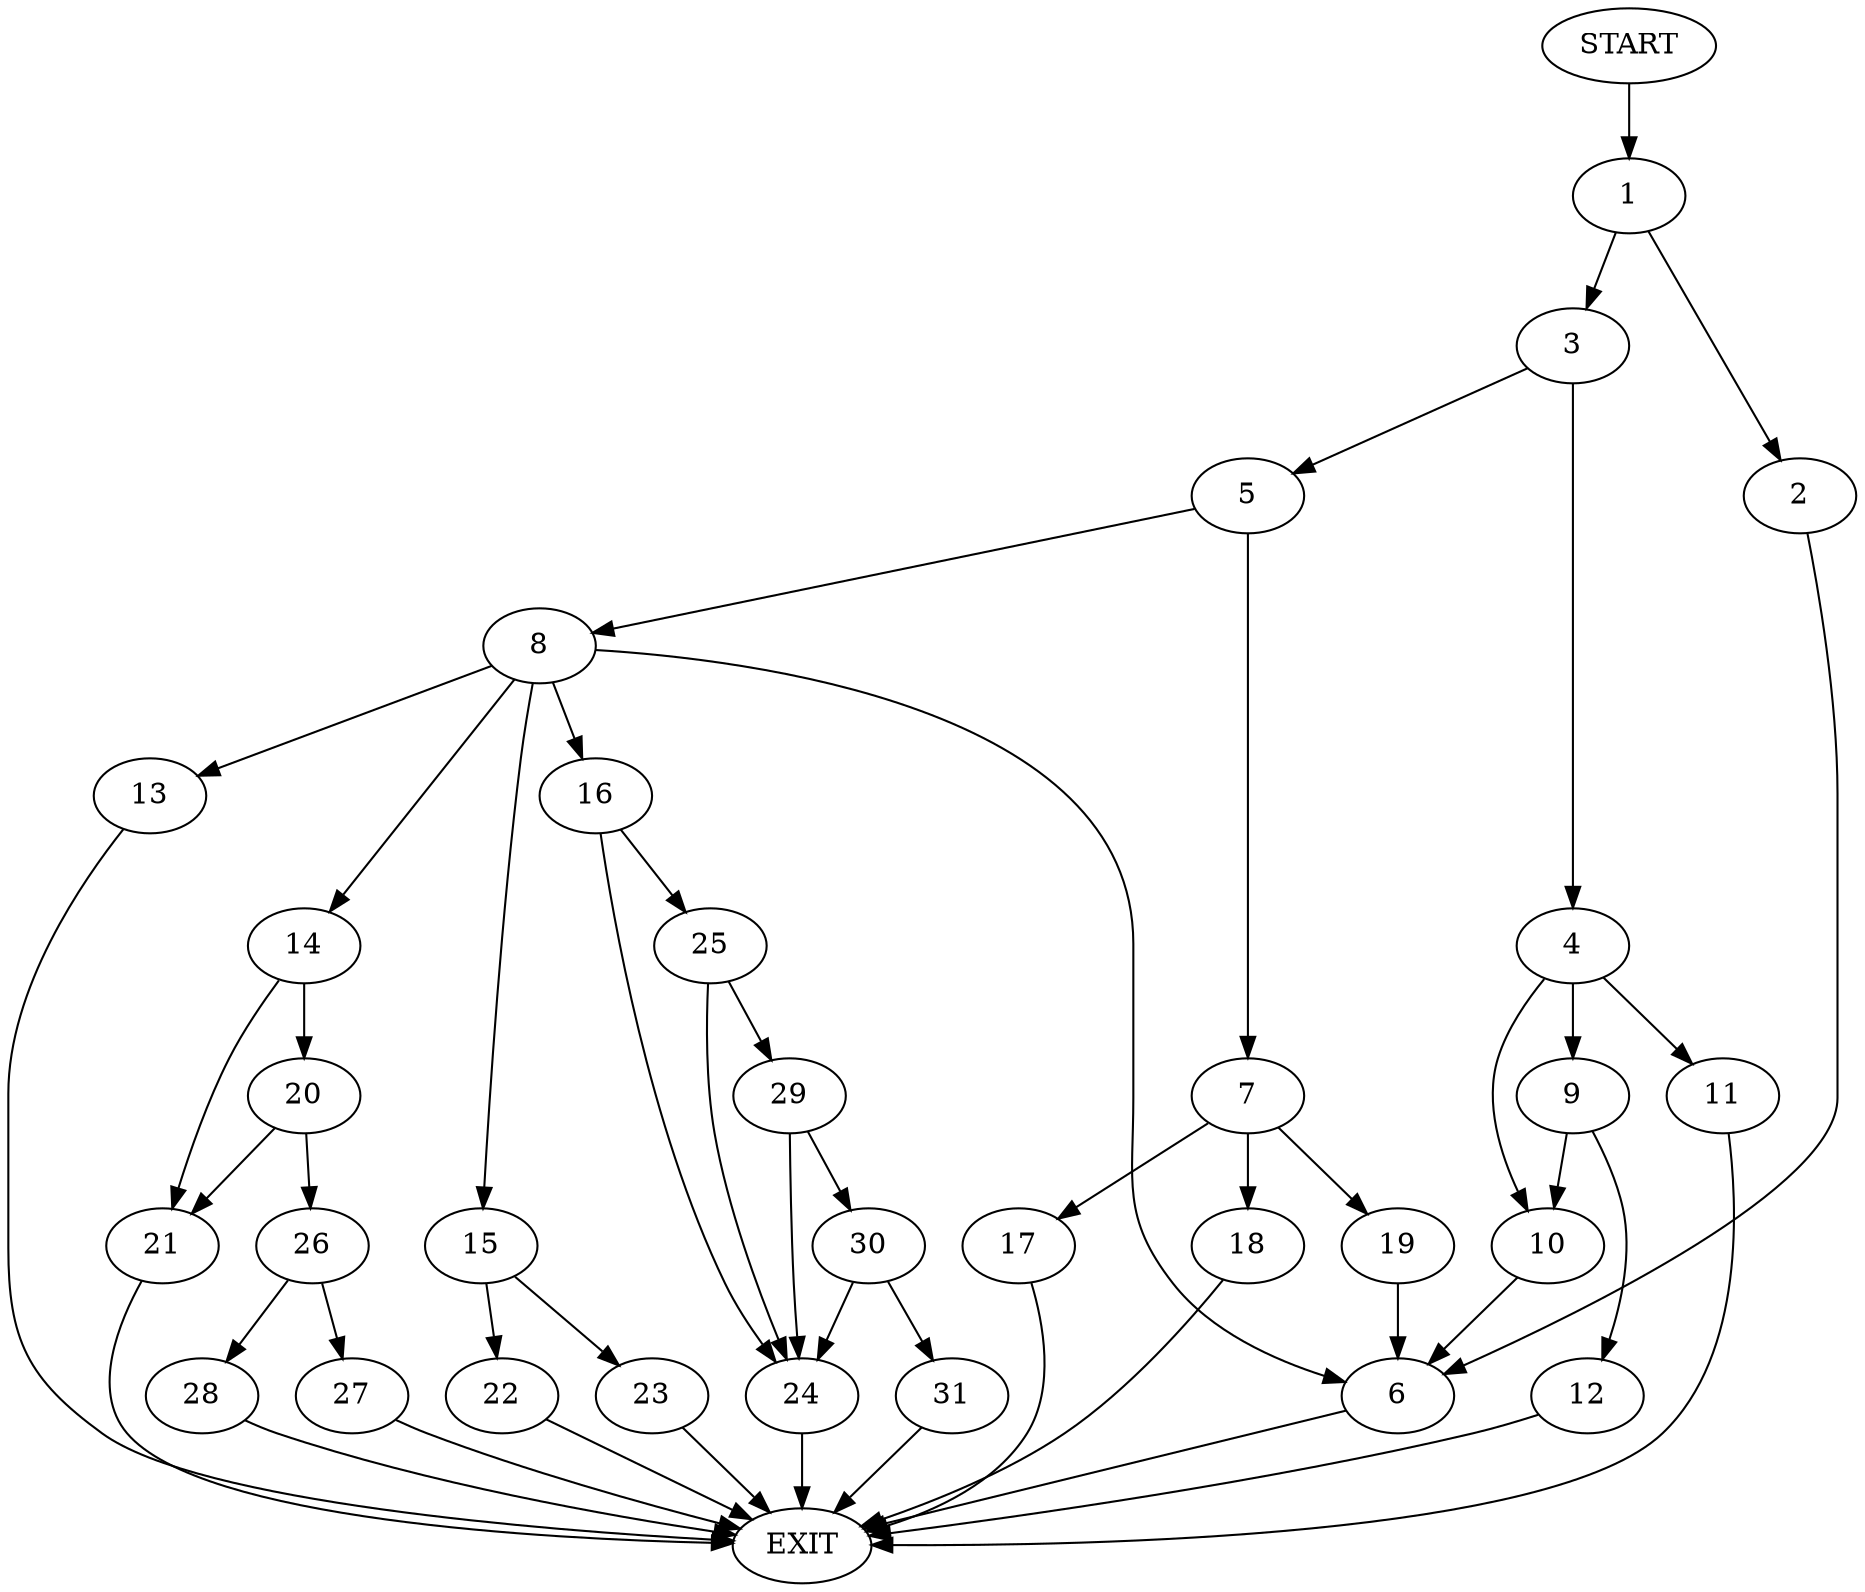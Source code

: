 digraph {
0 [label="START"]
32 [label="EXIT"]
0 -> 1
1 -> 2
1 -> 3
3 -> 4
3 -> 5
2 -> 6
6 -> 32
5 -> 7
5 -> 8
4 -> 9
4 -> 10
4 -> 11
9 -> 12
9 -> 10
11 -> 32
10 -> 6
12 -> 32
8 -> 13
8 -> 14
8 -> 15
8 -> 6
8 -> 16
7 -> 17
7 -> 18
7 -> 19
19 -> 6
17 -> 32
18 -> 32
14 -> 20
14 -> 21
13 -> 32
15 -> 22
15 -> 23
16 -> 24
16 -> 25
21 -> 32
20 -> 26
20 -> 21
26 -> 27
26 -> 28
27 -> 32
28 -> 32
23 -> 32
22 -> 32
25 -> 24
25 -> 29
24 -> 32
29 -> 24
29 -> 30
30 -> 24
30 -> 31
31 -> 32
}

